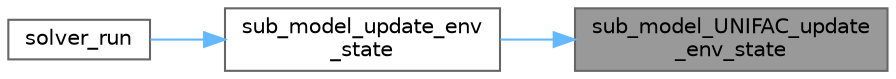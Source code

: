 digraph "sub_model_UNIFAC_update_env_state"
{
 // LATEX_PDF_SIZE
  bgcolor="transparent";
  edge [fontname=Helvetica,fontsize=10,labelfontname=Helvetica,labelfontsize=10];
  node [fontname=Helvetica,fontsize=10,shape=box,height=0.2,width=0.4];
  rankdir="RL";
  Node1 [label="sub_model_UNIFAC_update\l_env_state",height=0.2,width=0.4,color="gray40", fillcolor="grey60", style="filled", fontcolor="black",tooltip="Update sub-model data for new environmental conditions."];
  Node1 -> Node2 [dir="back",color="steelblue1",style="solid"];
  Node2 [label="sub_model_update_env\l_state",height=0.2,width=0.4,color="grey40", fillcolor="white", style="filled",URL="$sub__model__solver_8c.html#a78345e452d180e21b072ca0bc574042b",tooltip="Update sub model data for a new environmental state."];
  Node2 -> Node3 [dir="back",color="steelblue1",style="solid"];
  Node3 [label="solver_run",height=0.2,width=0.4,color="grey40", fillcolor="white", style="filled",URL="$camp__solver_8c.html#afc5ec8680b419e7ab49530d53a76cee4",tooltip="Solve for a given timestep."];
}

